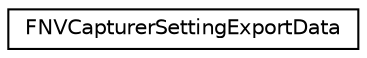 digraph "Graphical Class Hierarchy"
{
  edge [fontname="Helvetica",fontsize="10",labelfontname="Helvetica",labelfontsize="10"];
  node [fontname="Helvetica",fontsize="10",shape=record];
  rankdir="LR";
  Node1 [label="FNVCapturerSettingExportData",height=0.2,width=0.4,color="black", fillcolor="white", style="filled",URL="$struct_f_n_v_capturer_setting_export_data.html"];
}
